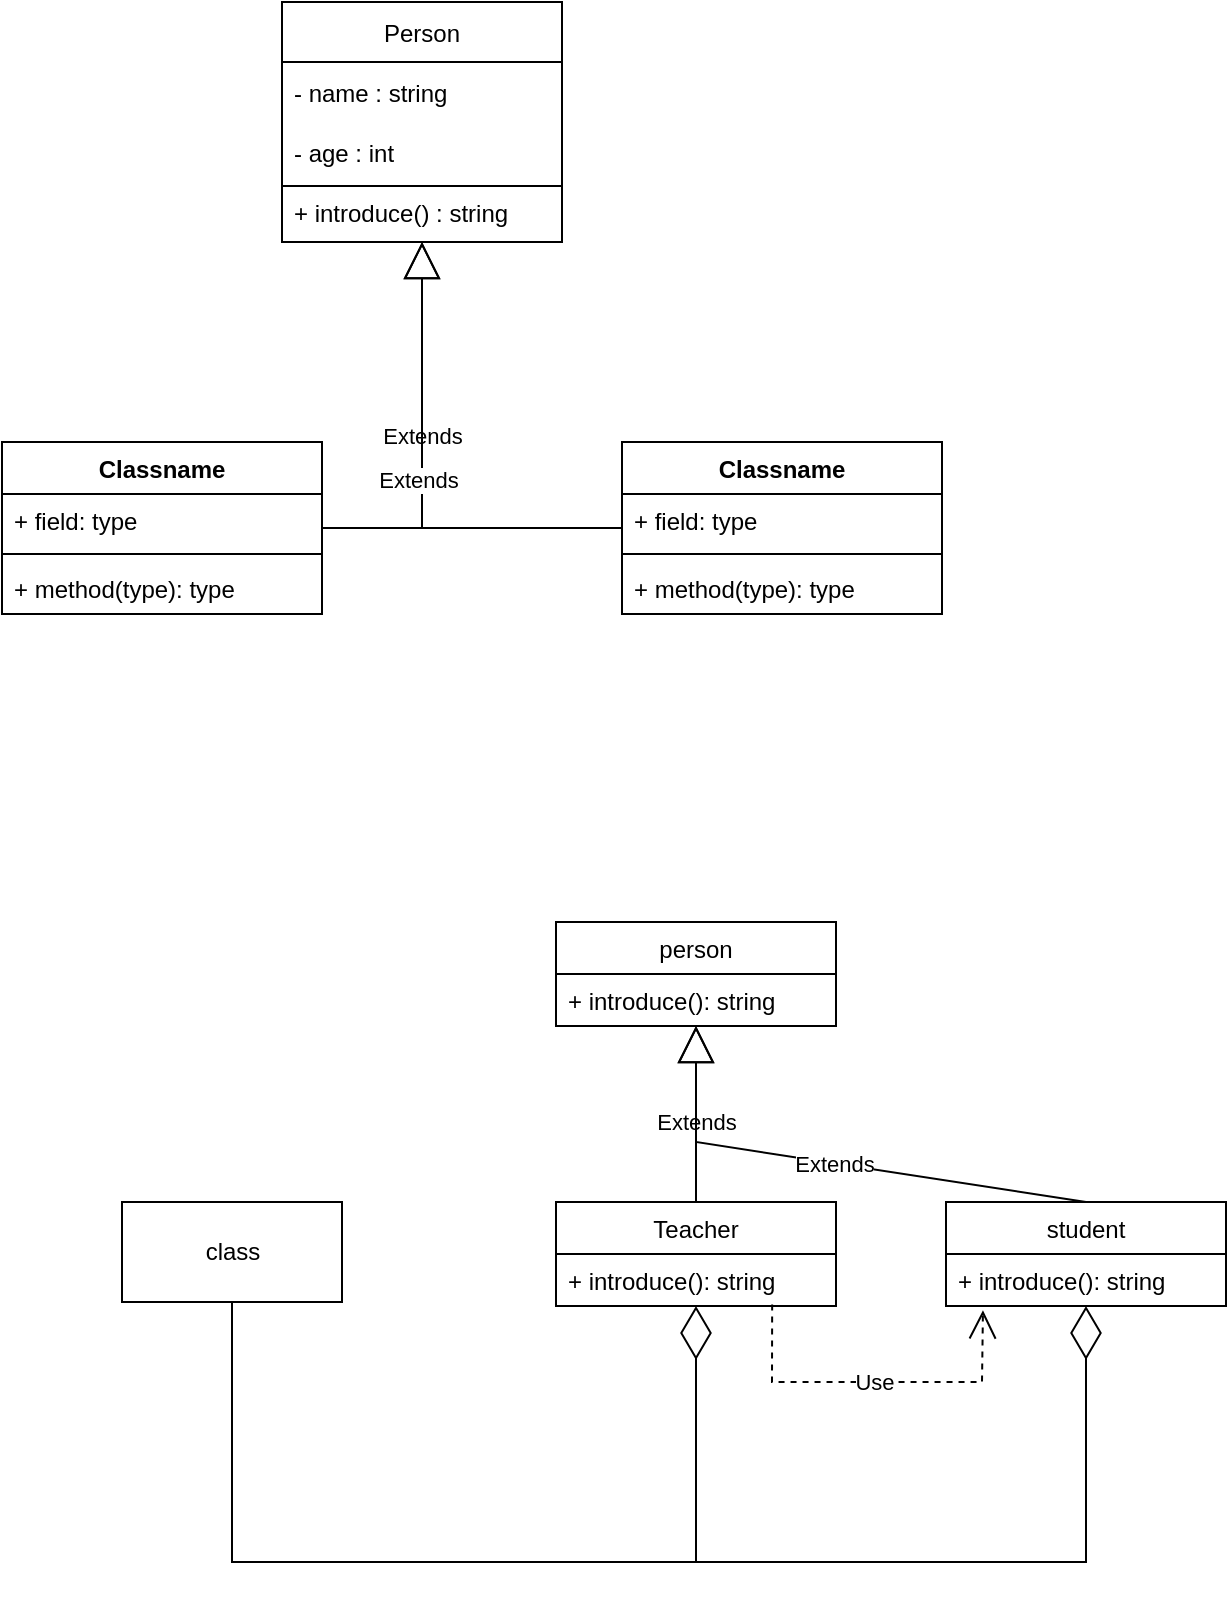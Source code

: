 <mxfile version="20.0.3" type="github">
  <diagram name="Page-1" id="c4acf3e9-155e-7222-9cf6-157b1a14988f">
    <mxGraphModel dx="944" dy="526" grid="1" gridSize="10" guides="1" tooltips="1" connect="1" arrows="1" fold="1" page="1" pageScale="1" pageWidth="850" pageHeight="1100" background="none" math="0" shadow="0">
      <root>
        <mxCell id="0" />
        <mxCell id="1" parent="0" />
        <mxCell id="1pmSozE0tnj0pJejJN0J-2" value="Person" style="swimlane;fontStyle=0;childLayout=stackLayout;horizontal=1;startSize=30;horizontalStack=0;resizeParent=1;resizeParentMax=0;resizeLast=0;collapsible=1;marginBottom=0;" vertex="1" parent="1">
          <mxGeometry x="200" y="170" width="140" height="120" as="geometry" />
        </mxCell>
        <mxCell id="1pmSozE0tnj0pJejJN0J-3" value="- name : string" style="text;strokeColor=none;fillColor=none;align=left;verticalAlign=middle;spacingLeft=4;spacingRight=4;overflow=hidden;points=[[0,0.5],[1,0.5]];portConstraint=eastwest;rotatable=0;" vertex="1" parent="1pmSozE0tnj0pJejJN0J-2">
          <mxGeometry y="30" width="140" height="30" as="geometry" />
        </mxCell>
        <mxCell id="1pmSozE0tnj0pJejJN0J-4" value="- age : int" style="text;strokeColor=none;fillColor=none;align=left;verticalAlign=middle;spacingLeft=4;spacingRight=4;overflow=hidden;points=[[0,0.5],[1,0.5]];portConstraint=eastwest;rotatable=0;" vertex="1" parent="1pmSozE0tnj0pJejJN0J-2">
          <mxGeometry y="60" width="140" height="30" as="geometry" />
        </mxCell>
        <mxCell id="1pmSozE0tnj0pJejJN0J-5" value="+ introduce() : string" style="text;strokeColor=none;fillColor=none;align=left;verticalAlign=middle;spacingLeft=4;spacingRight=4;overflow=hidden;points=[[0,0.5],[1,0.5]];portConstraint=eastwest;rotatable=0;" vertex="1" parent="1pmSozE0tnj0pJejJN0J-2">
          <mxGeometry y="90" width="140" height="30" as="geometry" />
        </mxCell>
        <mxCell id="1pmSozE0tnj0pJejJN0J-6" value="" style="endArrow=none;html=1;rounded=0;entryX=0.997;entryY=0.067;entryDx=0;entryDy=0;entryPerimeter=0;" edge="1" parent="1pmSozE0tnj0pJejJN0J-2" target="1pmSozE0tnj0pJejJN0J-5">
          <mxGeometry width="50" height="50" relative="1" as="geometry">
            <mxPoint y="92" as="sourcePoint" />
            <mxPoint x="160" y="90" as="targetPoint" />
          </mxGeometry>
        </mxCell>
        <mxCell id="1pmSozE0tnj0pJejJN0J-8" value="Classname" style="swimlane;fontStyle=1;align=center;verticalAlign=top;childLayout=stackLayout;horizontal=1;startSize=26;horizontalStack=0;resizeParent=1;resizeParentMax=0;resizeLast=0;collapsible=1;marginBottom=0;" vertex="1" parent="1">
          <mxGeometry x="60" y="390" width="160" height="86" as="geometry" />
        </mxCell>
        <mxCell id="1pmSozE0tnj0pJejJN0J-9" value="+ field: type" style="text;strokeColor=none;fillColor=none;align=left;verticalAlign=top;spacingLeft=4;spacingRight=4;overflow=hidden;rotatable=0;points=[[0,0.5],[1,0.5]];portConstraint=eastwest;" vertex="1" parent="1pmSozE0tnj0pJejJN0J-8">
          <mxGeometry y="26" width="160" height="26" as="geometry" />
        </mxCell>
        <mxCell id="1pmSozE0tnj0pJejJN0J-10" value="" style="line;strokeWidth=1;fillColor=none;align=left;verticalAlign=middle;spacingTop=-1;spacingLeft=3;spacingRight=3;rotatable=0;labelPosition=right;points=[];portConstraint=eastwest;" vertex="1" parent="1pmSozE0tnj0pJejJN0J-8">
          <mxGeometry y="52" width="160" height="8" as="geometry" />
        </mxCell>
        <mxCell id="1pmSozE0tnj0pJejJN0J-11" value="+ method(type): type" style="text;strokeColor=none;fillColor=none;align=left;verticalAlign=top;spacingLeft=4;spacingRight=4;overflow=hidden;rotatable=0;points=[[0,0.5],[1,0.5]];portConstraint=eastwest;" vertex="1" parent="1pmSozE0tnj0pJejJN0J-8">
          <mxGeometry y="60" width="160" height="26" as="geometry" />
        </mxCell>
        <mxCell id="1pmSozE0tnj0pJejJN0J-12" value="Classname" style="swimlane;fontStyle=1;align=center;verticalAlign=top;childLayout=stackLayout;horizontal=1;startSize=26;horizontalStack=0;resizeParent=1;resizeParentMax=0;resizeLast=0;collapsible=1;marginBottom=0;" vertex="1" parent="1">
          <mxGeometry x="370" y="390" width="160" height="86" as="geometry" />
        </mxCell>
        <mxCell id="1pmSozE0tnj0pJejJN0J-13" value="+ field: type" style="text;strokeColor=none;fillColor=none;align=left;verticalAlign=top;spacingLeft=4;spacingRight=4;overflow=hidden;rotatable=0;points=[[0,0.5],[1,0.5]];portConstraint=eastwest;" vertex="1" parent="1pmSozE0tnj0pJejJN0J-12">
          <mxGeometry y="26" width="160" height="26" as="geometry" />
        </mxCell>
        <mxCell id="1pmSozE0tnj0pJejJN0J-14" value="" style="line;strokeWidth=1;fillColor=none;align=left;verticalAlign=middle;spacingTop=-1;spacingLeft=3;spacingRight=3;rotatable=0;labelPosition=right;points=[];portConstraint=eastwest;" vertex="1" parent="1pmSozE0tnj0pJejJN0J-12">
          <mxGeometry y="52" width="160" height="8" as="geometry" />
        </mxCell>
        <mxCell id="1pmSozE0tnj0pJejJN0J-15" value="+ method(type): type" style="text;strokeColor=none;fillColor=none;align=left;verticalAlign=top;spacingLeft=4;spacingRight=4;overflow=hidden;rotatable=0;points=[[0,0.5],[1,0.5]];portConstraint=eastwest;" vertex="1" parent="1pmSozE0tnj0pJejJN0J-12">
          <mxGeometry y="60" width="160" height="26" as="geometry" />
        </mxCell>
        <mxCell id="1pmSozE0tnj0pJejJN0J-17" value="Extends" style="endArrow=block;endSize=16;endFill=0;html=1;rounded=0;" edge="1" parent="1" source="1pmSozE0tnj0pJejJN0J-8" target="1pmSozE0tnj0pJejJN0J-2">
          <mxGeometry width="160" relative="1" as="geometry">
            <mxPoint x="100" y="340" as="sourcePoint" />
            <mxPoint x="260" y="340" as="targetPoint" />
            <Array as="points">
              <mxPoint x="270" y="433" />
            </Array>
          </mxGeometry>
        </mxCell>
        <mxCell id="1pmSozE0tnj0pJejJN0J-18" value="Extends" style="endArrow=block;endSize=16;endFill=0;html=1;rounded=0;" edge="1" parent="1" source="1pmSozE0tnj0pJejJN0J-12" target="1pmSozE0tnj0pJejJN0J-2">
          <mxGeometry x="0.021" y="2" width="160" relative="1" as="geometry">
            <mxPoint x="390" y="270" as="sourcePoint" />
            <mxPoint x="420" y="190" as="targetPoint" />
            <Array as="points">
              <mxPoint x="270" y="433" />
            </Array>
            <mxPoint as="offset" />
          </mxGeometry>
        </mxCell>
        <mxCell id="1pmSozE0tnj0pJejJN0J-26" value="person" style="swimlane;fontStyle=0;childLayout=stackLayout;horizontal=1;startSize=26;fillColor=none;horizontalStack=0;resizeParent=1;resizeParentMax=0;resizeLast=0;collapsible=1;marginBottom=0;" vertex="1" parent="1">
          <mxGeometry x="337" y="630" width="140" height="52" as="geometry" />
        </mxCell>
        <mxCell id="1pmSozE0tnj0pJejJN0J-27" value="+ introduce(): string" style="text;strokeColor=none;fillColor=none;align=left;verticalAlign=top;spacingLeft=4;spacingRight=4;overflow=hidden;rotatable=0;points=[[0,0.5],[1,0.5]];portConstraint=eastwest;" vertex="1" parent="1pmSozE0tnj0pJejJN0J-26">
          <mxGeometry y="26" width="140" height="26" as="geometry" />
        </mxCell>
        <mxCell id="1pmSozE0tnj0pJejJN0J-30" value="Extends" style="endArrow=block;endSize=16;endFill=0;html=1;rounded=0;" edge="1" parent="1" source="1pmSozE0tnj0pJejJN0J-31" target="1pmSozE0tnj0pJejJN0J-26">
          <mxGeometry x="-0.091" width="160" relative="1" as="geometry">
            <mxPoint x="407" y="760" as="sourcePoint" />
            <mxPoint x="477" y="740" as="targetPoint" />
            <mxPoint as="offset" />
          </mxGeometry>
        </mxCell>
        <mxCell id="1pmSozE0tnj0pJejJN0J-31" value="Teacher" style="swimlane;fontStyle=0;childLayout=stackLayout;horizontal=1;startSize=26;fillColor=none;horizontalStack=0;resizeParent=1;resizeParentMax=0;resizeLast=0;collapsible=1;marginBottom=0;" vertex="1" parent="1">
          <mxGeometry x="337" y="770" width="140" height="52" as="geometry" />
        </mxCell>
        <mxCell id="1pmSozE0tnj0pJejJN0J-32" value="+ introduce(): string" style="text;strokeColor=none;fillColor=none;align=left;verticalAlign=top;spacingLeft=4;spacingRight=4;overflow=hidden;rotatable=0;points=[[0,0.5],[1,0.5]];portConstraint=eastwest;" vertex="1" parent="1pmSozE0tnj0pJejJN0J-31">
          <mxGeometry y="26" width="140" height="26" as="geometry" />
        </mxCell>
        <mxCell id="1pmSozE0tnj0pJejJN0J-37" value="student" style="swimlane;fontStyle=0;childLayout=stackLayout;horizontal=1;startSize=26;fillColor=none;horizontalStack=0;resizeParent=1;resizeParentMax=0;resizeLast=0;collapsible=1;marginBottom=0;" vertex="1" parent="1">
          <mxGeometry x="532" y="770" width="140" height="52" as="geometry" />
        </mxCell>
        <mxCell id="1pmSozE0tnj0pJejJN0J-40" value="+ introduce(): string" style="text;strokeColor=none;fillColor=none;align=left;verticalAlign=top;spacingLeft=4;spacingRight=4;overflow=hidden;rotatable=0;points=[[0,0.5],[1,0.5]];portConstraint=eastwest;" vertex="1" parent="1pmSozE0tnj0pJejJN0J-37">
          <mxGeometry y="26" width="140" height="26" as="geometry" />
        </mxCell>
        <mxCell id="1pmSozE0tnj0pJejJN0J-42" value="Extends" style="endArrow=block;endSize=16;endFill=0;html=1;rounded=0;exitX=0.5;exitY=0;exitDx=0;exitDy=0;" edge="1" parent="1" source="1pmSozE0tnj0pJejJN0J-37" target="1pmSozE0tnj0pJejJN0J-26">
          <mxGeometry width="160" relative="1" as="geometry">
            <mxPoint x="407" y="640" as="sourcePoint" />
            <mxPoint x="567" y="640" as="targetPoint" />
            <Array as="points">
              <mxPoint x="407" y="740" />
            </Array>
          </mxGeometry>
        </mxCell>
        <mxCell id="1pmSozE0tnj0pJejJN0J-43" value="class" style="html=1;" vertex="1" parent="1">
          <mxGeometry x="120" y="770" width="110" height="50" as="geometry" />
        </mxCell>
        <mxCell id="1pmSozE0tnj0pJejJN0J-44" value="" style="endArrow=diamondThin;endFill=0;endSize=24;html=1;rounded=0;" edge="1" parent="1" source="1pmSozE0tnj0pJejJN0J-43" target="1pmSozE0tnj0pJejJN0J-37">
          <mxGeometry width="160" relative="1" as="geometry">
            <mxPoint x="380" y="950" as="sourcePoint" />
            <mxPoint x="270" y="950" as="targetPoint" />
            <Array as="points">
              <mxPoint x="175" y="950" />
              <mxPoint x="602" y="950" />
            </Array>
          </mxGeometry>
        </mxCell>
        <mxCell id="1pmSozE0tnj0pJejJN0J-46" value="Use" style="endArrow=open;endSize=12;dashed=1;html=1;rounded=0;entryX=0.132;entryY=1.084;entryDx=0;entryDy=0;entryPerimeter=0;exitX=0.772;exitY=0.972;exitDx=0;exitDy=0;exitPerimeter=0;" edge="1" parent="1" source="1pmSozE0tnj0pJejJN0J-32" target="1pmSozE0tnj0pJejJN0J-40">
          <mxGeometry width="160" relative="1" as="geometry">
            <mxPoint x="220" y="870" as="sourcePoint" />
            <mxPoint x="380" y="870" as="targetPoint" />
            <Array as="points">
              <mxPoint x="445" y="860" />
              <mxPoint x="550" y="860" />
            </Array>
          </mxGeometry>
        </mxCell>
        <mxCell id="1pmSozE0tnj0pJejJN0J-48" value="" style="endArrow=diamondThin;endFill=0;endSize=24;html=1;rounded=0;" edge="1" parent="1" source="1pmSozE0tnj0pJejJN0J-43" target="1pmSozE0tnj0pJejJN0J-31">
          <mxGeometry width="160" relative="1" as="geometry">
            <mxPoint x="220" y="850" as="sourcePoint" />
            <mxPoint x="380" y="850" as="targetPoint" />
            <Array as="points">
              <mxPoint x="175" y="950" />
              <mxPoint x="407" y="950" />
            </Array>
          </mxGeometry>
        </mxCell>
      </root>
    </mxGraphModel>
  </diagram>
</mxfile>
